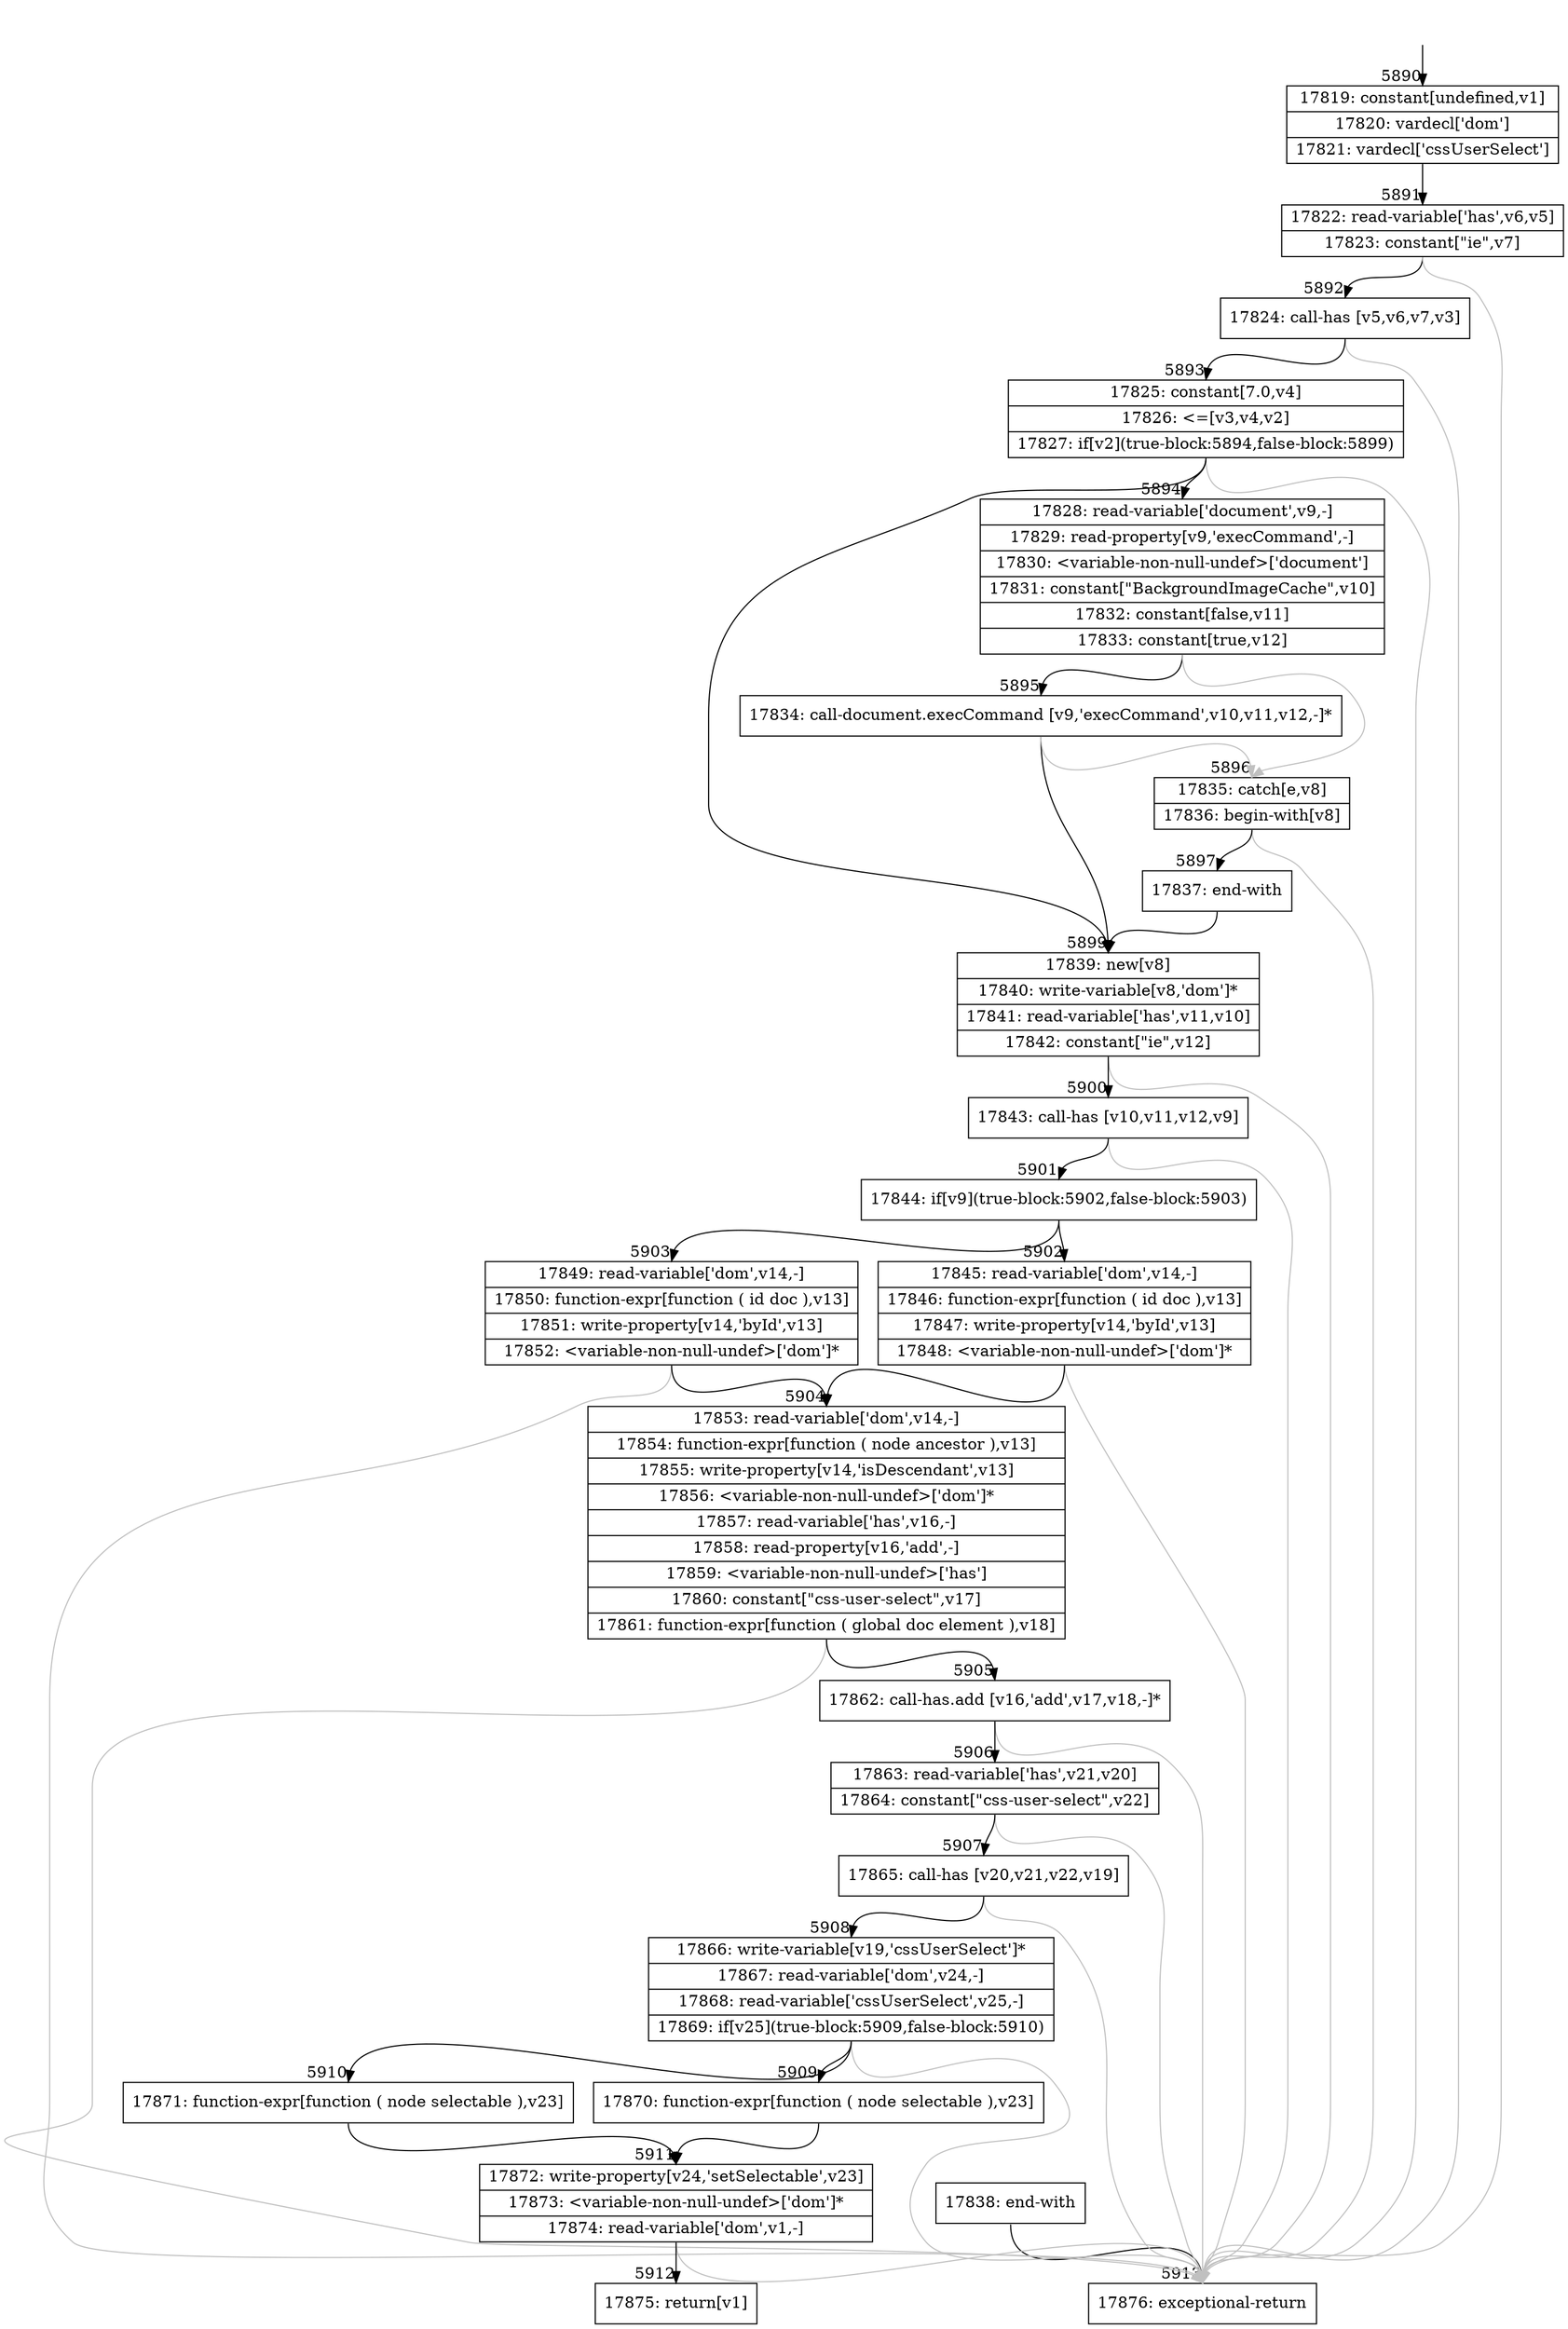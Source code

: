 digraph {
rankdir="TD"
BB_entry394[shape=none,label=""];
BB_entry394 -> BB5890 [tailport=s, headport=n, headlabel="    5890"]
BB5890 [shape=record label="{17819: constant[undefined,v1]|17820: vardecl['dom']|17821: vardecl['cssUserSelect']}" ] 
BB5890 -> BB5891 [tailport=s, headport=n, headlabel="      5891"]
BB5891 [shape=record label="{17822: read-variable['has',v6,v5]|17823: constant[\"ie\",v7]}" ] 
BB5891 -> BB5892 [tailport=s, headport=n, headlabel="      5892"]
BB5891 -> BB5913 [tailport=s, headport=n, color=gray, headlabel="      5913"]
BB5892 [shape=record label="{17824: call-has [v5,v6,v7,v3]}" ] 
BB5892 -> BB5893 [tailport=s, headport=n, headlabel="      5893"]
BB5892 -> BB5913 [tailport=s, headport=n, color=gray]
BB5893 [shape=record label="{17825: constant[7.0,v4]|17826: \<=[v3,v4,v2]|17827: if[v2](true-block:5894,false-block:5899)}" ] 
BB5893 -> BB5894 [tailport=s, headport=n, headlabel="      5894"]
BB5893 -> BB5899 [tailport=s, headport=n, headlabel="      5899"]
BB5893 -> BB5913 [tailport=s, headport=n, color=gray]
BB5894 [shape=record label="{17828: read-variable['document',v9,-]|17829: read-property[v9,'execCommand',-]|17830: \<variable-non-null-undef\>['document']|17831: constant[\"BackgroundImageCache\",v10]|17832: constant[false,v11]|17833: constant[true,v12]}" ] 
BB5894 -> BB5895 [tailport=s, headport=n, headlabel="      5895"]
BB5894 -> BB5896 [tailport=s, headport=n, color=gray, headlabel="      5896"]
BB5895 [shape=record label="{17834: call-document.execCommand [v9,'execCommand',v10,v11,v12,-]*}" ] 
BB5895 -> BB5899 [tailport=s, headport=n]
BB5895 -> BB5896 [tailport=s, headport=n, color=gray]
BB5896 [shape=record label="{17835: catch[e,v8]|17836: begin-with[v8]}" ] 
BB5896 -> BB5897 [tailport=s, headport=n, headlabel="      5897"]
BB5896 -> BB5913 [tailport=s, headport=n, color=gray]
BB5897 [shape=record label="{17837: end-with}" ] 
BB5897 -> BB5899 [tailport=s, headport=n]
BB5898 [shape=record label="{17838: end-with}" ] 
BB5898 -> BB5913 [tailport=s, headport=n]
BB5899 [shape=record label="{17839: new[v8]|17840: write-variable[v8,'dom']*|17841: read-variable['has',v11,v10]|17842: constant[\"ie\",v12]}" ] 
BB5899 -> BB5900 [tailport=s, headport=n, headlabel="      5900"]
BB5899 -> BB5913 [tailport=s, headport=n, color=gray]
BB5900 [shape=record label="{17843: call-has [v10,v11,v12,v9]}" ] 
BB5900 -> BB5901 [tailport=s, headport=n, headlabel="      5901"]
BB5900 -> BB5913 [tailport=s, headport=n, color=gray]
BB5901 [shape=record label="{17844: if[v9](true-block:5902,false-block:5903)}" ] 
BB5901 -> BB5902 [tailport=s, headport=n, headlabel="      5902"]
BB5901 -> BB5903 [tailport=s, headport=n, headlabel="      5903"]
BB5902 [shape=record label="{17845: read-variable['dom',v14,-]|17846: function-expr[function ( id doc ),v13]|17847: write-property[v14,'byId',v13]|17848: \<variable-non-null-undef\>['dom']*}" ] 
BB5902 -> BB5904 [tailport=s, headport=n, headlabel="      5904"]
BB5902 -> BB5913 [tailport=s, headport=n, color=gray]
BB5903 [shape=record label="{17849: read-variable['dom',v14,-]|17850: function-expr[function ( id doc ),v13]|17851: write-property[v14,'byId',v13]|17852: \<variable-non-null-undef\>['dom']*}" ] 
BB5903 -> BB5904 [tailport=s, headport=n]
BB5903 -> BB5913 [tailport=s, headport=n, color=gray]
BB5904 [shape=record label="{17853: read-variable['dom',v14,-]|17854: function-expr[function ( node ancestor ),v13]|17855: write-property[v14,'isDescendant',v13]|17856: \<variable-non-null-undef\>['dom']*|17857: read-variable['has',v16,-]|17858: read-property[v16,'add',-]|17859: \<variable-non-null-undef\>['has']|17860: constant[\"css-user-select\",v17]|17861: function-expr[function ( global doc element ),v18]}" ] 
BB5904 -> BB5905 [tailport=s, headport=n, headlabel="      5905"]
BB5904 -> BB5913 [tailport=s, headport=n, color=gray]
BB5905 [shape=record label="{17862: call-has.add [v16,'add',v17,v18,-]*}" ] 
BB5905 -> BB5906 [tailport=s, headport=n, headlabel="      5906"]
BB5905 -> BB5913 [tailport=s, headport=n, color=gray]
BB5906 [shape=record label="{17863: read-variable['has',v21,v20]|17864: constant[\"css-user-select\",v22]}" ] 
BB5906 -> BB5907 [tailport=s, headport=n, headlabel="      5907"]
BB5906 -> BB5913 [tailport=s, headport=n, color=gray]
BB5907 [shape=record label="{17865: call-has [v20,v21,v22,v19]}" ] 
BB5907 -> BB5908 [tailport=s, headport=n, headlabel="      5908"]
BB5907 -> BB5913 [tailport=s, headport=n, color=gray]
BB5908 [shape=record label="{17866: write-variable[v19,'cssUserSelect']*|17867: read-variable['dom',v24,-]|17868: read-variable['cssUserSelect',v25,-]|17869: if[v25](true-block:5909,false-block:5910)}" ] 
BB5908 -> BB5909 [tailport=s, headport=n, headlabel="      5909"]
BB5908 -> BB5910 [tailport=s, headport=n, headlabel="      5910"]
BB5908 -> BB5913 [tailport=s, headport=n, color=gray]
BB5909 [shape=record label="{17870: function-expr[function ( node selectable ),v23]}" ] 
BB5909 -> BB5911 [tailport=s, headport=n, headlabel="      5911"]
BB5910 [shape=record label="{17871: function-expr[function ( node selectable ),v23]}" ] 
BB5910 -> BB5911 [tailport=s, headport=n]
BB5911 [shape=record label="{17872: write-property[v24,'setSelectable',v23]|17873: \<variable-non-null-undef\>['dom']*|17874: read-variable['dom',v1,-]}" ] 
BB5911 -> BB5912 [tailport=s, headport=n, headlabel="      5912"]
BB5911 -> BB5913 [tailport=s, headport=n, color=gray]
BB5912 [shape=record label="{17875: return[v1]}" ] 
BB5913 [shape=record label="{17876: exceptional-return}" ] 
//#$~ 8487
}
